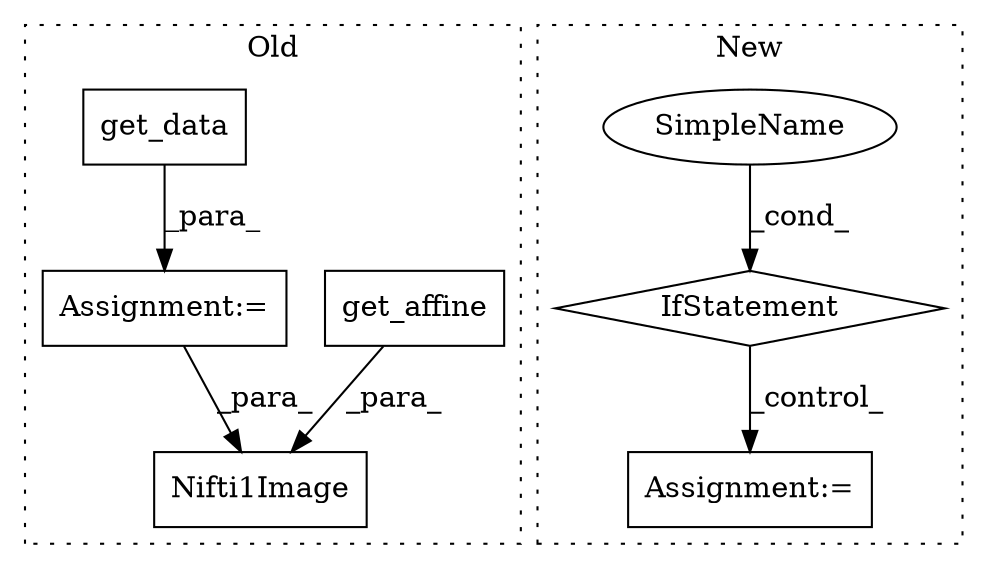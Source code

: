 digraph G {
subgraph cluster0 {
1 [label="Nifti1Image" a="32" s="2959,2982" l="12,1" shape="box"];
5 [label="get_affine" a="32" s="2768" l="12" shape="box"];
6 [label="get_data" a="32" s="2737" l="10" shape="box"];
7 [label="Assignment:=" a="7" s="2712" l="1" shape="box"];
label = "Old";
style="dotted";
}
subgraph cluster1 {
2 [label="IfStatement" a="25" s="3651,3689" l="4,2" shape="diamond"];
3 [label="Assignment:=" a="7" s="3705" l="1" shape="box"];
4 [label="SimpleName" a="42" s="" l="" shape="ellipse"];
label = "New";
style="dotted";
}
2 -> 3 [label="_control_"];
4 -> 2 [label="_cond_"];
5 -> 1 [label="_para_"];
6 -> 7 [label="_para_"];
7 -> 1 [label="_para_"];
}